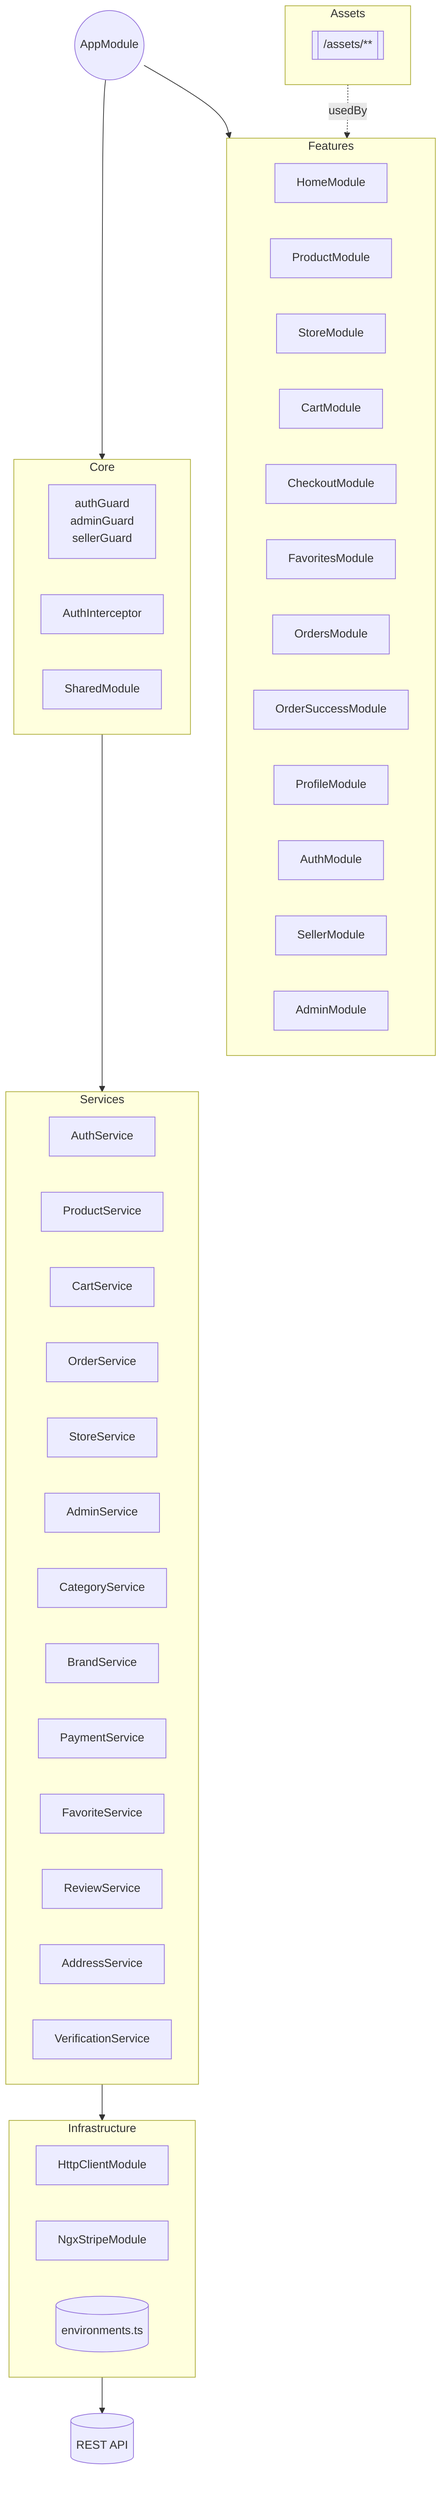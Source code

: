 graph TD
     AppModule(("AppModule"))
     subgraph Features
       HomeModule
       ProductModule
       StoreModule
       CartModule
       CheckoutModule
       FavoritesModule
       OrdersModule
       OrderSuccessModule
       ProfileModule
       AuthModule
       SellerModule
       AdminModule
     end
     subgraph Core
       Guards[authGuard<br/>adminGuard<br/>sellerGuard]
       AuthInterceptor
       SharedModule
     end
     subgraph Services
       AuthService
       ProductService
       CartService
       OrderService
       StoreService
       AdminService
       CategoryService
       BrandService
       PaymentService
       FavoriteService
       ReviewService
       AddressService
       VerificationService
     end
     subgraph Infrastructure
       HttpClientModule
       NgxStripeModule
       environments[(environments.ts)]
     end
     subgraph Assets
       assetsFolder[[/assets/**]]
     end

     %% EDGES
     AppModule --> Features
     AppModule --> Core
     Core --> Services
     Services --> Infrastructure
     Infrastructure --> BackendAPI[(REST API)]
     Assets -. usedBy .-> Features